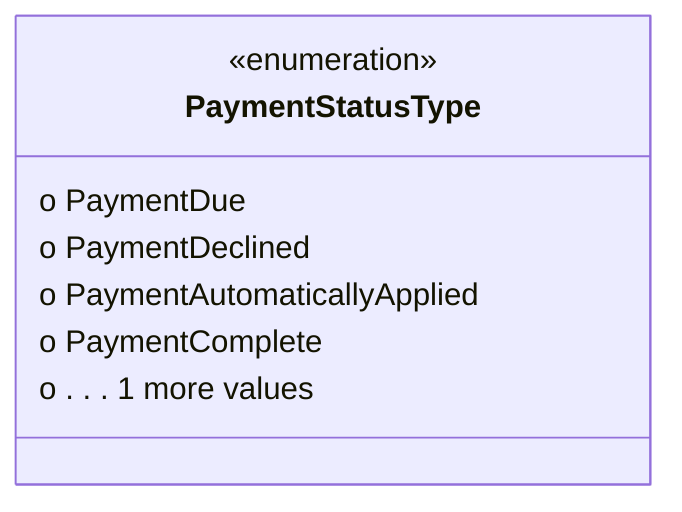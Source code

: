 classDiagram
  class PaymentStatusType {
<<enumeration>>
  o PaymentDue
  o PaymentDeclined
  o PaymentAutomaticallyApplied
  o PaymentComplete
  o . . . 1 more values
 }